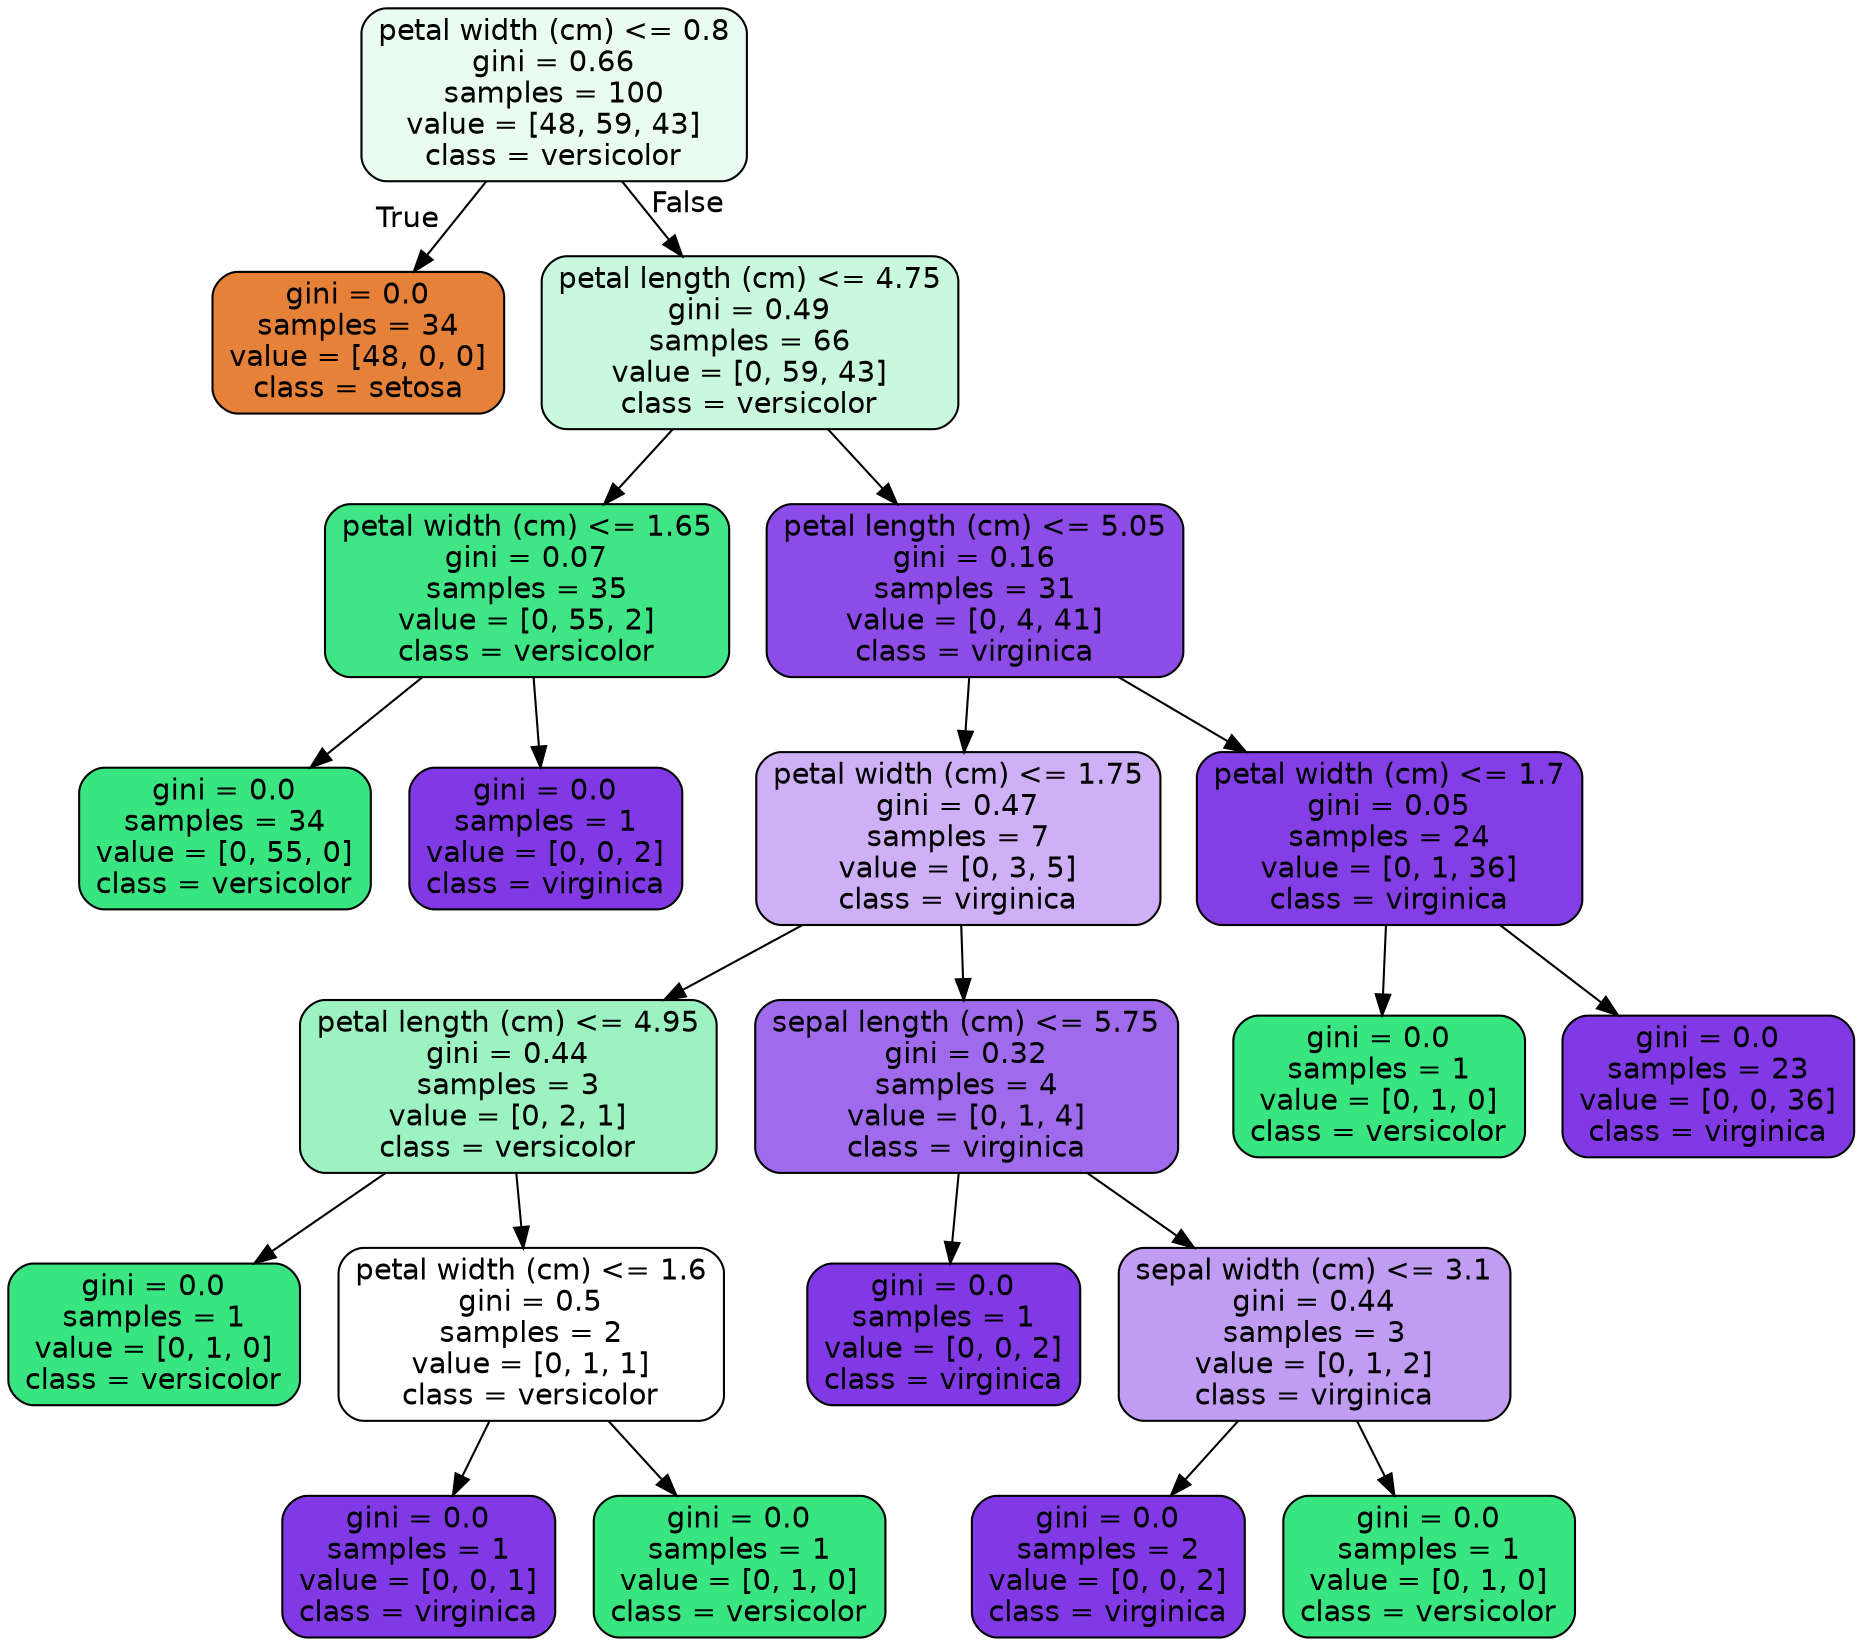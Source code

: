 digraph Tree {
node [shape=box, style="filled, rounded", color="black", fontname=helvetica] ;
edge [fontname=helvetica] ;
0 [label="petal width (cm) <= 0.8\ngini = 0.66\nsamples = 100\nvalue = [48, 59, 43]\nclass = versicolor", fillcolor="#eafcf1"] ;
1 [label="gini = 0.0\nsamples = 34\nvalue = [48, 0, 0]\nclass = setosa", fillcolor="#e58139"] ;
0 -> 1 [labeldistance=2.5, labelangle=45, headlabel="True"] ;
2 [label="petal length (cm) <= 4.75\ngini = 0.49\nsamples = 66\nvalue = [0, 59, 43]\nclass = versicolor", fillcolor="#c9f8dd"] ;
0 -> 2 [labeldistance=2.5, labelangle=-45, headlabel="False"] ;
3 [label="petal width (cm) <= 1.65\ngini = 0.07\nsamples = 35\nvalue = [0, 55, 2]\nclass = versicolor", fillcolor="#40e686"] ;
2 -> 3 ;
4 [label="gini = 0.0\nsamples = 34\nvalue = [0, 55, 0]\nclass = versicolor", fillcolor="#39e581"] ;
3 -> 4 ;
5 [label="gini = 0.0\nsamples = 1\nvalue = [0, 0, 2]\nclass = virginica", fillcolor="#8139e5"] ;
3 -> 5 ;
6 [label="petal length (cm) <= 5.05\ngini = 0.16\nsamples = 31\nvalue = [0, 4, 41]\nclass = virginica", fillcolor="#8d4ce8"] ;
2 -> 6 ;
7 [label="petal width (cm) <= 1.75\ngini = 0.47\nsamples = 7\nvalue = [0, 3, 5]\nclass = virginica", fillcolor="#cdb0f5"] ;
6 -> 7 ;
8 [label="petal length (cm) <= 4.95\ngini = 0.44\nsamples = 3\nvalue = [0, 2, 1]\nclass = versicolor", fillcolor="#9cf2c0"] ;
7 -> 8 ;
9 [label="gini = 0.0\nsamples = 1\nvalue = [0, 1, 0]\nclass = versicolor", fillcolor="#39e581"] ;
8 -> 9 ;
10 [label="petal width (cm) <= 1.6\ngini = 0.5\nsamples = 2\nvalue = [0, 1, 1]\nclass = versicolor", fillcolor="#ffffff"] ;
8 -> 10 ;
11 [label="gini = 0.0\nsamples = 1\nvalue = [0, 0, 1]\nclass = virginica", fillcolor="#8139e5"] ;
10 -> 11 ;
12 [label="gini = 0.0\nsamples = 1\nvalue = [0, 1, 0]\nclass = versicolor", fillcolor="#39e581"] ;
10 -> 12 ;
13 [label="sepal length (cm) <= 5.75\ngini = 0.32\nsamples = 4\nvalue = [0, 1, 4]\nclass = virginica", fillcolor="#a06aec"] ;
7 -> 13 ;
14 [label="gini = 0.0\nsamples = 1\nvalue = [0, 0, 2]\nclass = virginica", fillcolor="#8139e5"] ;
13 -> 14 ;
15 [label="sepal width (cm) <= 3.1\ngini = 0.44\nsamples = 3\nvalue = [0, 1, 2]\nclass = virginica", fillcolor="#c09cf2"] ;
13 -> 15 ;
16 [label="gini = 0.0\nsamples = 2\nvalue = [0, 0, 2]\nclass = virginica", fillcolor="#8139e5"] ;
15 -> 16 ;
17 [label="gini = 0.0\nsamples = 1\nvalue = [0, 1, 0]\nclass = versicolor", fillcolor="#39e581"] ;
15 -> 17 ;
18 [label="petal width (cm) <= 1.7\ngini = 0.05\nsamples = 24\nvalue = [0, 1, 36]\nclass = virginica", fillcolor="#843ee6"] ;
6 -> 18 ;
19 [label="gini = 0.0\nsamples = 1\nvalue = [0, 1, 0]\nclass = versicolor", fillcolor="#39e581"] ;
18 -> 19 ;
20 [label="gini = 0.0\nsamples = 23\nvalue = [0, 0, 36]\nclass = virginica", fillcolor="#8139e5"] ;
18 -> 20 ;
}